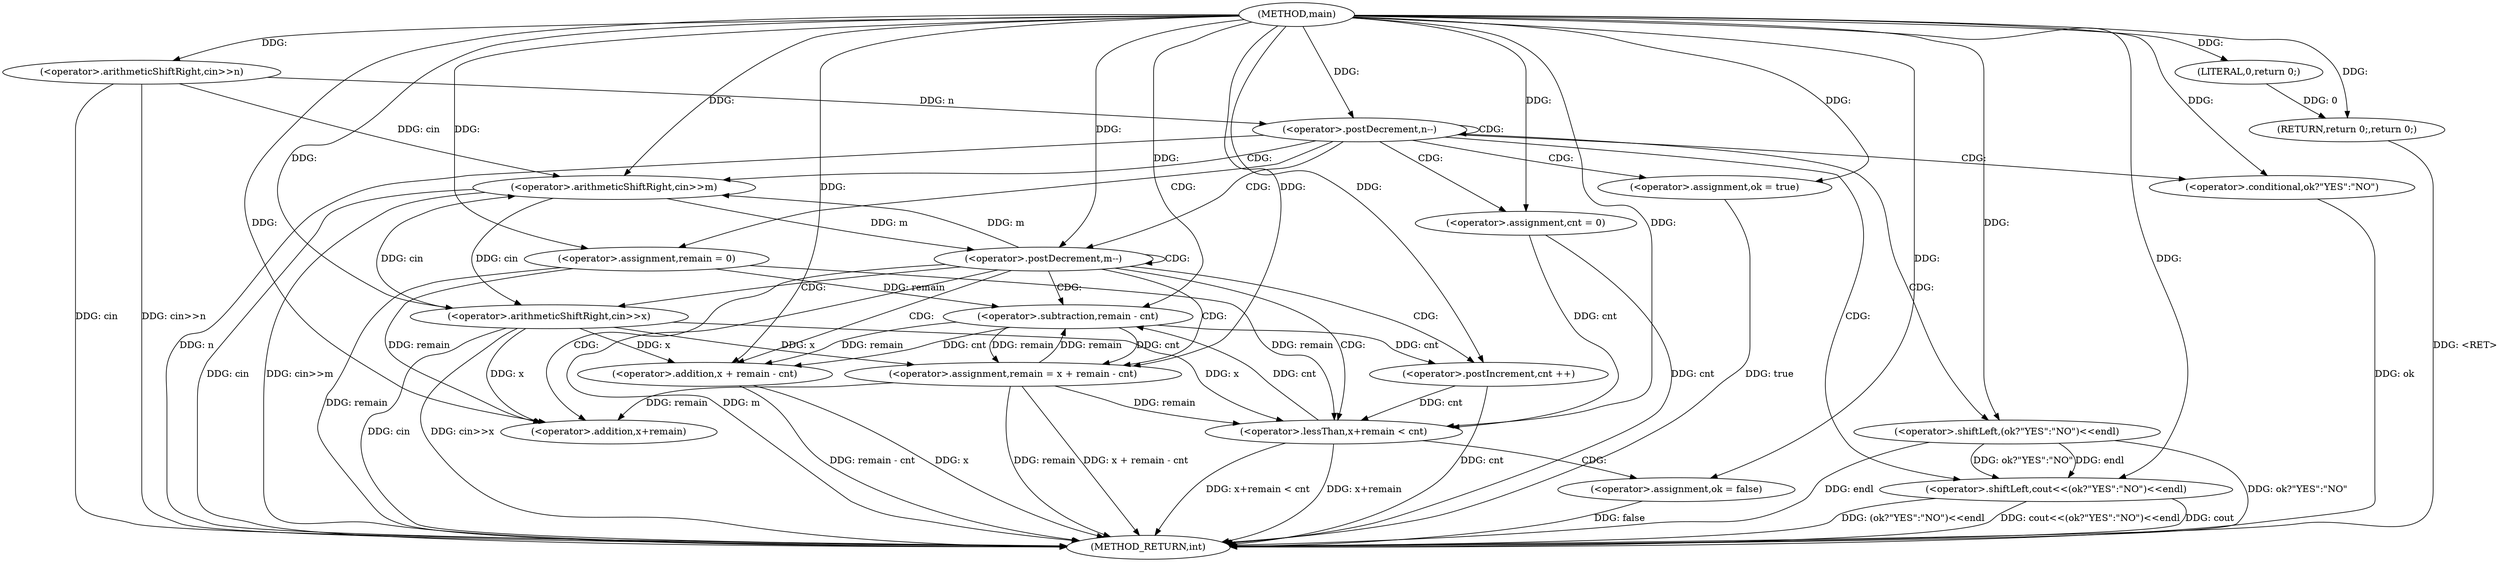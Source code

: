 digraph "main" {  
"1000107" [label = "(METHOD,main)" ]
"1000169" [label = "(METHOD_RETURN,int)" ]
"1000110" [label = "(<operator>.arithmeticShiftRight,cin>>n)" ]
"1000167" [label = "(RETURN,return 0;,return 0;)" ]
"1000114" [label = "(<operator>.postDecrement,n--)" ]
"1000168" [label = "(LITERAL,0,return 0;)" ]
"1000118" [label = "(<operator>.arithmeticShiftRight,cin>>m)" ]
"1000122" [label = "(<operator>.assignment,ok = true)" ]
"1000126" [label = "(<operator>.assignment,cnt = 0)" ]
"1000130" [label = "(<operator>.assignment,remain = 0)" ]
"1000159" [label = "(<operator>.shiftLeft,cout<<(ok?\"YES\":\"NO\")<<endl)" ]
"1000134" [label = "(<operator>.postDecrement,m--)" ]
"1000138" [label = "(<operator>.arithmeticShiftRight,cin>>x)" ]
"1000150" [label = "(<operator>.assignment,remain = x + remain - cnt)" ]
"1000157" [label = "(<operator>.postIncrement,cnt ++)" ]
"1000161" [label = "(<operator>.shiftLeft,(ok?\"YES\":\"NO\")<<endl)" ]
"1000142" [label = "(<operator>.lessThan,x+remain < cnt)" ]
"1000147" [label = "(<operator>.assignment,ok = false)" ]
"1000162" [label = "(<operator>.conditional,ok?\"YES\":\"NO\")" ]
"1000152" [label = "(<operator>.addition,x + remain - cnt)" ]
"1000143" [label = "(<operator>.addition,x+remain)" ]
"1000154" [label = "(<operator>.subtraction,remain - cnt)" ]
  "1000110" -> "1000169"  [ label = "DDG: cin"] 
  "1000110" -> "1000169"  [ label = "DDG: cin>>n"] 
  "1000114" -> "1000169"  [ label = "DDG: n"] 
  "1000118" -> "1000169"  [ label = "DDG: cin"] 
  "1000118" -> "1000169"  [ label = "DDG: cin>>m"] 
  "1000126" -> "1000169"  [ label = "DDG: cnt"] 
  "1000130" -> "1000169"  [ label = "DDG: remain"] 
  "1000134" -> "1000169"  [ label = "DDG: m"] 
  "1000162" -> "1000169"  [ label = "DDG: ok"] 
  "1000161" -> "1000169"  [ label = "DDG: ok?\"YES\":\"NO\""] 
  "1000159" -> "1000169"  [ label = "DDG: (ok?\"YES\":\"NO\")<<endl"] 
  "1000159" -> "1000169"  [ label = "DDG: cout<<(ok?\"YES\":\"NO\")<<endl"] 
  "1000138" -> "1000169"  [ label = "DDG: cin"] 
  "1000138" -> "1000169"  [ label = "DDG: cin>>x"] 
  "1000142" -> "1000169"  [ label = "DDG: x+remain"] 
  "1000142" -> "1000169"  [ label = "DDG: x+remain < cnt"] 
  "1000150" -> "1000169"  [ label = "DDG: remain"] 
  "1000152" -> "1000169"  [ label = "DDG: x"] 
  "1000152" -> "1000169"  [ label = "DDG: remain - cnt"] 
  "1000150" -> "1000169"  [ label = "DDG: x + remain - cnt"] 
  "1000157" -> "1000169"  [ label = "DDG: cnt"] 
  "1000167" -> "1000169"  [ label = "DDG: <RET>"] 
  "1000147" -> "1000169"  [ label = "DDG: false"] 
  "1000122" -> "1000169"  [ label = "DDG: true"] 
  "1000161" -> "1000169"  [ label = "DDG: endl"] 
  "1000159" -> "1000169"  [ label = "DDG: cout"] 
  "1000168" -> "1000167"  [ label = "DDG: 0"] 
  "1000107" -> "1000167"  [ label = "DDG: "] 
  "1000107" -> "1000110"  [ label = "DDG: "] 
  "1000107" -> "1000168"  [ label = "DDG: "] 
  "1000110" -> "1000114"  [ label = "DDG: n"] 
  "1000107" -> "1000114"  [ label = "DDG: "] 
  "1000107" -> "1000122"  [ label = "DDG: "] 
  "1000107" -> "1000126"  [ label = "DDG: "] 
  "1000107" -> "1000130"  [ label = "DDG: "] 
  "1000110" -> "1000118"  [ label = "DDG: cin"] 
  "1000138" -> "1000118"  [ label = "DDG: cin"] 
  "1000107" -> "1000118"  [ label = "DDG: "] 
  "1000134" -> "1000118"  [ label = "DDG: m"] 
  "1000107" -> "1000159"  [ label = "DDG: "] 
  "1000161" -> "1000159"  [ label = "DDG: ok?\"YES\":\"NO\""] 
  "1000161" -> "1000159"  [ label = "DDG: endl"] 
  "1000118" -> "1000134"  [ label = "DDG: m"] 
  "1000107" -> "1000134"  [ label = "DDG: "] 
  "1000154" -> "1000150"  [ label = "DDG: remain"] 
  "1000154" -> "1000150"  [ label = "DDG: cnt"] 
  "1000107" -> "1000150"  [ label = "DDG: "] 
  "1000138" -> "1000150"  [ label = "DDG: x"] 
  "1000107" -> "1000161"  [ label = "DDG: "] 
  "1000118" -> "1000138"  [ label = "DDG: cin"] 
  "1000107" -> "1000138"  [ label = "DDG: "] 
  "1000107" -> "1000147"  [ label = "DDG: "] 
  "1000154" -> "1000157"  [ label = "DDG: cnt"] 
  "1000107" -> "1000157"  [ label = "DDG: "] 
  "1000107" -> "1000162"  [ label = "DDG: "] 
  "1000130" -> "1000142"  [ label = "DDG: remain"] 
  "1000150" -> "1000142"  [ label = "DDG: remain"] 
  "1000107" -> "1000142"  [ label = "DDG: "] 
  "1000138" -> "1000142"  [ label = "DDG: x"] 
  "1000126" -> "1000142"  [ label = "DDG: cnt"] 
  "1000157" -> "1000142"  [ label = "DDG: cnt"] 
  "1000107" -> "1000152"  [ label = "DDG: "] 
  "1000138" -> "1000152"  [ label = "DDG: x"] 
  "1000154" -> "1000152"  [ label = "DDG: remain"] 
  "1000154" -> "1000152"  [ label = "DDG: cnt"] 
  "1000138" -> "1000143"  [ label = "DDG: x"] 
  "1000107" -> "1000143"  [ label = "DDG: "] 
  "1000130" -> "1000143"  [ label = "DDG: remain"] 
  "1000150" -> "1000143"  [ label = "DDG: remain"] 
  "1000107" -> "1000154"  [ label = "DDG: "] 
  "1000130" -> "1000154"  [ label = "DDG: remain"] 
  "1000150" -> "1000154"  [ label = "DDG: remain"] 
  "1000142" -> "1000154"  [ label = "DDG: cnt"] 
  "1000114" -> "1000159"  [ label = "CDG: "] 
  "1000114" -> "1000126"  [ label = "CDG: "] 
  "1000114" -> "1000161"  [ label = "CDG: "] 
  "1000114" -> "1000130"  [ label = "CDG: "] 
  "1000114" -> "1000114"  [ label = "CDG: "] 
  "1000114" -> "1000162"  [ label = "CDG: "] 
  "1000114" -> "1000118"  [ label = "CDG: "] 
  "1000114" -> "1000134"  [ label = "CDG: "] 
  "1000114" -> "1000122"  [ label = "CDG: "] 
  "1000134" -> "1000143"  [ label = "CDG: "] 
  "1000134" -> "1000142"  [ label = "CDG: "] 
  "1000134" -> "1000154"  [ label = "CDG: "] 
  "1000134" -> "1000152"  [ label = "CDG: "] 
  "1000134" -> "1000150"  [ label = "CDG: "] 
  "1000134" -> "1000157"  [ label = "CDG: "] 
  "1000134" -> "1000138"  [ label = "CDG: "] 
  "1000134" -> "1000134"  [ label = "CDG: "] 
  "1000142" -> "1000147"  [ label = "CDG: "] 
}
